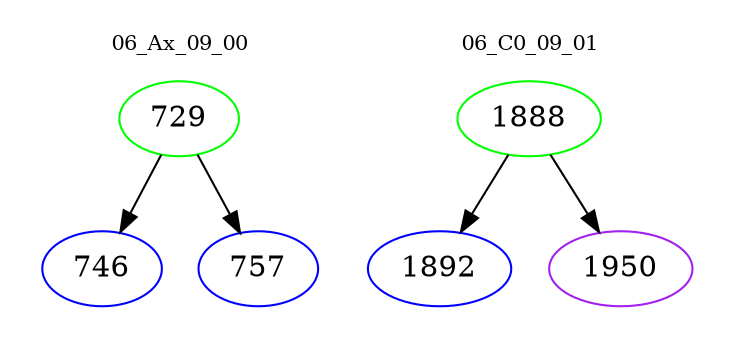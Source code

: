 digraph{
subgraph cluster_0 {
color = white
label = "06_Ax_09_00";
fontsize=10;
T0_729 [label="729", color="green"]
T0_729 -> T0_746 [color="black"]
T0_746 [label="746", color="blue"]
T0_729 -> T0_757 [color="black"]
T0_757 [label="757", color="blue"]
}
subgraph cluster_1 {
color = white
label = "06_C0_09_01";
fontsize=10;
T1_1888 [label="1888", color="green"]
T1_1888 -> T1_1892 [color="black"]
T1_1892 [label="1892", color="blue"]
T1_1888 -> T1_1950 [color="black"]
T1_1950 [label="1950", color="purple"]
}
}
